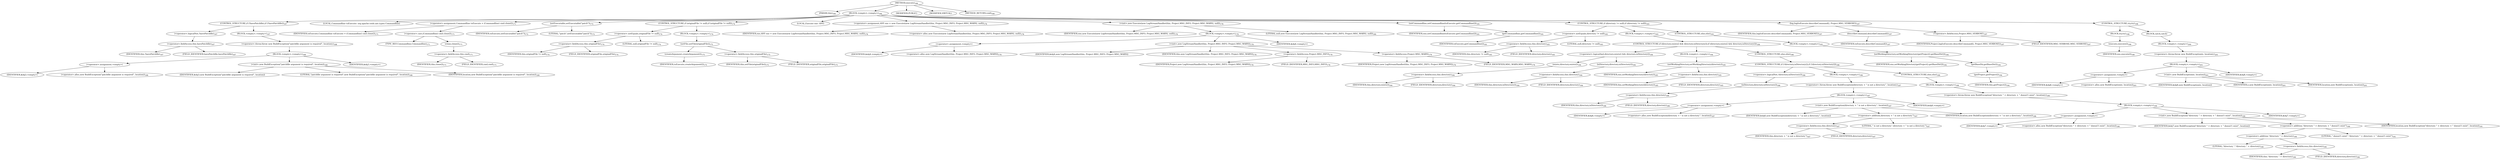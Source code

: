 digraph "execute" {  
"190" [label = <(METHOD,execute)<SUB>166</SUB>> ]
"6" [label = <(PARAM,this)<SUB>166</SUB>> ]
"191" [label = <(BLOCK,&lt;empty&gt;,&lt;empty&gt;)<SUB>166</SUB>> ]
"192" [label = <(CONTROL_STRUCTURE,if (!havePatchfile),if (!havePatchfile))<SUB>167</SUB>> ]
"193" [label = <(&lt;operator&gt;.logicalNot,!havePatchfile)<SUB>167</SUB>> ]
"194" [label = <(&lt;operator&gt;.fieldAccess,this.havePatchfile)<SUB>167</SUB>> ]
"195" [label = <(IDENTIFIER,this,!havePatchfile)<SUB>167</SUB>> ]
"196" [label = <(FIELD_IDENTIFIER,havePatchfile,havePatchfile)<SUB>167</SUB>> ]
"197" [label = <(BLOCK,&lt;empty&gt;,&lt;empty&gt;)<SUB>167</SUB>> ]
"198" [label = <(&lt;operator&gt;.throw,throw new BuildException(&quot;patchfile argument is required&quot;, location);)<SUB>168</SUB>> ]
"199" [label = <(BLOCK,&lt;empty&gt;,&lt;empty&gt;)<SUB>168</SUB>> ]
"200" [label = <(&lt;operator&gt;.assignment,&lt;empty&gt;)> ]
"201" [label = <(IDENTIFIER,$obj3,&lt;empty&gt;)> ]
"202" [label = <(&lt;operator&gt;.alloc,new BuildException(&quot;patchfile argument is required&quot;, location))<SUB>168</SUB>> ]
"203" [label = <(&lt;init&gt;,new BuildException(&quot;patchfile argument is required&quot;, location))<SUB>168</SUB>> ]
"204" [label = <(IDENTIFIER,$obj3,new BuildException(&quot;patchfile argument is required&quot;, location))> ]
"205" [label = <(LITERAL,&quot;patchfile argument is required&quot;,new BuildException(&quot;patchfile argument is required&quot;, location))<SUB>168</SUB>> ]
"206" [label = <(IDENTIFIER,location,new BuildException(&quot;patchfile argument is required&quot;, location))<SUB>169</SUB>> ]
"207" [label = <(IDENTIFIER,$obj3,&lt;empty&gt;)> ]
"208" [label = <(LOCAL,Commandline toExecute: org.apache.tools.ant.types.Commandline)> ]
"209" [label = <(&lt;operator&gt;.assignment,Commandline toExecute = (Commandline) cmd.clone())<SUB>171</SUB>> ]
"210" [label = <(IDENTIFIER,toExecute,Commandline toExecute = (Commandline) cmd.clone())<SUB>171</SUB>> ]
"211" [label = <(&lt;operator&gt;.cast,(Commandline) cmd.clone())<SUB>171</SUB>> ]
"212" [label = <(TYPE_REF,Commandline,Commandline)<SUB>171</SUB>> ]
"213" [label = <(clone,clone())<SUB>171</SUB>> ]
"214" [label = <(&lt;operator&gt;.fieldAccess,this.cmd)<SUB>171</SUB>> ]
"215" [label = <(IDENTIFIER,this,clone())<SUB>171</SUB>> ]
"216" [label = <(FIELD_IDENTIFIER,cmd,cmd)<SUB>171</SUB>> ]
"217" [label = <(setExecutable,setExecutable(&quot;patch&quot;))<SUB>172</SUB>> ]
"218" [label = <(IDENTIFIER,toExecute,setExecutable(&quot;patch&quot;))<SUB>172</SUB>> ]
"219" [label = <(LITERAL,&quot;patch&quot;,setExecutable(&quot;patch&quot;))<SUB>172</SUB>> ]
"220" [label = <(CONTROL_STRUCTURE,if (originalFile != null),if (originalFile != null))<SUB>174</SUB>> ]
"221" [label = <(&lt;operator&gt;.notEquals,originalFile != null)<SUB>174</SUB>> ]
"222" [label = <(&lt;operator&gt;.fieldAccess,this.originalFile)<SUB>174</SUB>> ]
"223" [label = <(IDENTIFIER,this,originalFile != null)<SUB>174</SUB>> ]
"224" [label = <(FIELD_IDENTIFIER,originalFile,originalFile)<SUB>174</SUB>> ]
"225" [label = <(LITERAL,null,originalFile != null)<SUB>174</SUB>> ]
"226" [label = <(BLOCK,&lt;empty&gt;,&lt;empty&gt;)<SUB>174</SUB>> ]
"227" [label = <(setFile,setFile(originalFile))<SUB>175</SUB>> ]
"228" [label = <(createArgument,createArgument())<SUB>175</SUB>> ]
"229" [label = <(IDENTIFIER,toExecute,createArgument())<SUB>175</SUB>> ]
"230" [label = <(&lt;operator&gt;.fieldAccess,this.originalFile)<SUB>175</SUB>> ]
"231" [label = <(IDENTIFIER,this,setFile(originalFile))<SUB>175</SUB>> ]
"232" [label = <(FIELD_IDENTIFIER,originalFile,originalFile)<SUB>175</SUB>> ]
"8" [label = <(LOCAL,Execute exe: ANY)> ]
"233" [label = <(&lt;operator&gt;.assignment,ANY exe = new Execute(new LogStreamHandler(this, Project.MSG_INFO, Project.MSG_WARN), null))<SUB>178</SUB>> ]
"234" [label = <(IDENTIFIER,exe,ANY exe = new Execute(new LogStreamHandler(this, Project.MSG_INFO, Project.MSG_WARN), null))<SUB>178</SUB>> ]
"235" [label = <(&lt;operator&gt;.alloc,new Execute(new LogStreamHandler(this, Project.MSG_INFO, Project.MSG_WARN), null))<SUB>178</SUB>> ]
"236" [label = <(&lt;init&gt;,new Execute(new LogStreamHandler(this, Project.MSG_INFO, Project.MSG_WARN), null))<SUB>178</SUB>> ]
"7" [label = <(IDENTIFIER,exe,new Execute(new LogStreamHandler(this, Project.MSG_INFO, Project.MSG_WARN), null))<SUB>178</SUB>> ]
"237" [label = <(BLOCK,&lt;empty&gt;,&lt;empty&gt;)<SUB>178</SUB>> ]
"238" [label = <(&lt;operator&gt;.assignment,&lt;empty&gt;)> ]
"239" [label = <(IDENTIFIER,$obj4,&lt;empty&gt;)> ]
"240" [label = <(&lt;operator&gt;.alloc,new LogStreamHandler(this, Project.MSG_INFO, Project.MSG_WARN))<SUB>178</SUB>> ]
"241" [label = <(&lt;init&gt;,new LogStreamHandler(this, Project.MSG_INFO, Project.MSG_WARN))<SUB>178</SUB>> ]
"242" [label = <(IDENTIFIER,$obj4,new LogStreamHandler(this, Project.MSG_INFO, Project.MSG_WARN))> ]
"5" [label = <(IDENTIFIER,this,new LogStreamHandler(this, Project.MSG_INFO, Project.MSG_WARN))<SUB>178</SUB>> ]
"243" [label = <(&lt;operator&gt;.fieldAccess,Project.MSG_INFO)<SUB>178</SUB>> ]
"244" [label = <(IDENTIFIER,Project,new LogStreamHandler(this, Project.MSG_INFO, Project.MSG_WARN))<SUB>178</SUB>> ]
"245" [label = <(FIELD_IDENTIFIER,MSG_INFO,MSG_INFO)<SUB>178</SUB>> ]
"246" [label = <(&lt;operator&gt;.fieldAccess,Project.MSG_WARN)<SUB>179</SUB>> ]
"247" [label = <(IDENTIFIER,Project,new LogStreamHandler(this, Project.MSG_INFO, Project.MSG_WARN))<SUB>179</SUB>> ]
"248" [label = <(FIELD_IDENTIFIER,MSG_WARN,MSG_WARN)<SUB>179</SUB>> ]
"249" [label = <(IDENTIFIER,$obj4,&lt;empty&gt;)> ]
"250" [label = <(LITERAL,null,new Execute(new LogStreamHandler(this, Project.MSG_INFO, Project.MSG_WARN), null))<SUB>180</SUB>> ]
"251" [label = <(setCommandline,setCommandline(toExecute.getCommandline()))<SUB>181</SUB>> ]
"252" [label = <(IDENTIFIER,exe,setCommandline(toExecute.getCommandline()))<SUB>181</SUB>> ]
"253" [label = <(getCommandline,getCommandline())<SUB>181</SUB>> ]
"254" [label = <(IDENTIFIER,toExecute,getCommandline())<SUB>181</SUB>> ]
"255" [label = <(CONTROL_STRUCTURE,if (directory != null),if (directory != null))<SUB>183</SUB>> ]
"256" [label = <(&lt;operator&gt;.notEquals,directory != null)<SUB>183</SUB>> ]
"257" [label = <(&lt;operator&gt;.fieldAccess,this.directory)<SUB>183</SUB>> ]
"258" [label = <(IDENTIFIER,this,directory != null)<SUB>183</SUB>> ]
"259" [label = <(FIELD_IDENTIFIER,directory,directory)<SUB>183</SUB>> ]
"260" [label = <(LITERAL,null,directory != null)<SUB>183</SUB>> ]
"261" [label = <(BLOCK,&lt;empty&gt;,&lt;empty&gt;)<SUB>183</SUB>> ]
"262" [label = <(CONTROL_STRUCTURE,if (directory.exists() &amp;&amp; directory.isDirectory()),if (directory.exists() &amp;&amp; directory.isDirectory()))<SUB>184</SUB>> ]
"263" [label = <(&lt;operator&gt;.logicalAnd,directory.exists() &amp;&amp; directory.isDirectory())<SUB>184</SUB>> ]
"264" [label = <(exists,directory.exists())<SUB>184</SUB>> ]
"265" [label = <(&lt;operator&gt;.fieldAccess,this.directory)<SUB>184</SUB>> ]
"266" [label = <(IDENTIFIER,this,directory.exists())<SUB>184</SUB>> ]
"267" [label = <(FIELD_IDENTIFIER,directory,directory)<SUB>184</SUB>> ]
"268" [label = <(isDirectory,directory.isDirectory())<SUB>184</SUB>> ]
"269" [label = <(&lt;operator&gt;.fieldAccess,this.directory)<SUB>184</SUB>> ]
"270" [label = <(IDENTIFIER,this,directory.isDirectory())<SUB>184</SUB>> ]
"271" [label = <(FIELD_IDENTIFIER,directory,directory)<SUB>184</SUB>> ]
"272" [label = <(BLOCK,&lt;empty&gt;,&lt;empty&gt;)<SUB>184</SUB>> ]
"273" [label = <(setWorkingDirectory,setWorkingDirectory(directory))<SUB>185</SUB>> ]
"274" [label = <(IDENTIFIER,exe,setWorkingDirectory(directory))<SUB>185</SUB>> ]
"275" [label = <(&lt;operator&gt;.fieldAccess,this.directory)<SUB>185</SUB>> ]
"276" [label = <(IDENTIFIER,this,setWorkingDirectory(directory))<SUB>185</SUB>> ]
"277" [label = <(FIELD_IDENTIFIER,directory,directory)<SUB>185</SUB>> ]
"278" [label = <(CONTROL_STRUCTURE,else,else)<SUB>186</SUB>> ]
"279" [label = <(CONTROL_STRUCTURE,if (!directory.isDirectory()),if (!directory.isDirectory()))<SUB>186</SUB>> ]
"280" [label = <(&lt;operator&gt;.logicalNot,!directory.isDirectory())<SUB>186</SUB>> ]
"281" [label = <(isDirectory,directory.isDirectory())<SUB>186</SUB>> ]
"282" [label = <(&lt;operator&gt;.fieldAccess,this.directory)<SUB>186</SUB>> ]
"283" [label = <(IDENTIFIER,this,directory.isDirectory())<SUB>186</SUB>> ]
"284" [label = <(FIELD_IDENTIFIER,directory,directory)<SUB>186</SUB>> ]
"285" [label = <(BLOCK,&lt;empty&gt;,&lt;empty&gt;)<SUB>186</SUB>> ]
"286" [label = <(&lt;operator&gt;.throw,throw new BuildException(directory + &quot; is not a directory.&quot;, location);)<SUB>187</SUB>> ]
"287" [label = <(BLOCK,&lt;empty&gt;,&lt;empty&gt;)<SUB>187</SUB>> ]
"288" [label = <(&lt;operator&gt;.assignment,&lt;empty&gt;)> ]
"289" [label = <(IDENTIFIER,$obj6,&lt;empty&gt;)> ]
"290" [label = <(&lt;operator&gt;.alloc,new BuildException(directory + &quot; is not a directory.&quot;, location))<SUB>187</SUB>> ]
"291" [label = <(&lt;init&gt;,new BuildException(directory + &quot; is not a directory.&quot;, location))<SUB>187</SUB>> ]
"292" [label = <(IDENTIFIER,$obj6,new BuildException(directory + &quot; is not a directory.&quot;, location))> ]
"293" [label = <(&lt;operator&gt;.addition,directory + &quot; is not a directory.&quot;)<SUB>187</SUB>> ]
"294" [label = <(&lt;operator&gt;.fieldAccess,this.directory)<SUB>187</SUB>> ]
"295" [label = <(IDENTIFIER,this,directory + &quot; is not a directory.&quot;)<SUB>187</SUB>> ]
"296" [label = <(FIELD_IDENTIFIER,directory,directory)<SUB>187</SUB>> ]
"297" [label = <(LITERAL,&quot; is not a directory.&quot;,directory + &quot; is not a directory.&quot;)<SUB>187</SUB>> ]
"298" [label = <(IDENTIFIER,location,new BuildException(directory + &quot; is not a directory.&quot;, location))<SUB>188</SUB>> ]
"299" [label = <(IDENTIFIER,$obj6,&lt;empty&gt;)> ]
"300" [label = <(CONTROL_STRUCTURE,else,else)<SUB>189</SUB>> ]
"301" [label = <(BLOCK,&lt;empty&gt;,&lt;empty&gt;)<SUB>189</SUB>> ]
"302" [label = <(&lt;operator&gt;.throw,throw new BuildException(&quot;directory &quot; + directory + &quot; doesn\'t exist&quot;, location);)<SUB>190</SUB>> ]
"303" [label = <(BLOCK,&lt;empty&gt;,&lt;empty&gt;)<SUB>190</SUB>> ]
"304" [label = <(&lt;operator&gt;.assignment,&lt;empty&gt;)> ]
"305" [label = <(IDENTIFIER,$obj7,&lt;empty&gt;)> ]
"306" [label = <(&lt;operator&gt;.alloc,new BuildException(&quot;directory &quot; + directory + &quot; doesn\'t exist&quot;, location))<SUB>190</SUB>> ]
"307" [label = <(&lt;init&gt;,new BuildException(&quot;directory &quot; + directory + &quot; doesn\'t exist&quot;, location))<SUB>190</SUB>> ]
"308" [label = <(IDENTIFIER,$obj7,new BuildException(&quot;directory &quot; + directory + &quot; doesn\'t exist&quot;, location))> ]
"309" [label = <(&lt;operator&gt;.addition,&quot;directory &quot; + directory + &quot; doesn\'t exist&quot;)<SUB>190</SUB>> ]
"310" [label = <(&lt;operator&gt;.addition,&quot;directory &quot; + directory)<SUB>190</SUB>> ]
"311" [label = <(LITERAL,&quot;directory &quot;,&quot;directory &quot; + directory)<SUB>190</SUB>> ]
"312" [label = <(&lt;operator&gt;.fieldAccess,this.directory)<SUB>190</SUB>> ]
"313" [label = <(IDENTIFIER,this,&quot;directory &quot; + directory)<SUB>190</SUB>> ]
"314" [label = <(FIELD_IDENTIFIER,directory,directory)<SUB>190</SUB>> ]
"315" [label = <(LITERAL,&quot; doesn\'t exist&quot;,&quot;directory &quot; + directory + &quot; doesn\'t exist&quot;)<SUB>191</SUB>> ]
"316" [label = <(IDENTIFIER,location,new BuildException(&quot;directory &quot; + directory + &quot; doesn\'t exist&quot;, location))<SUB>191</SUB>> ]
"317" [label = <(IDENTIFIER,$obj7,&lt;empty&gt;)> ]
"318" [label = <(CONTROL_STRUCTURE,else,else)<SUB>193</SUB>> ]
"319" [label = <(BLOCK,&lt;empty&gt;,&lt;empty&gt;)<SUB>193</SUB>> ]
"320" [label = <(setWorkingDirectory,setWorkingDirectory(getProject().getBaseDir()))<SUB>194</SUB>> ]
"321" [label = <(IDENTIFIER,exe,setWorkingDirectory(getProject().getBaseDir()))<SUB>194</SUB>> ]
"322" [label = <(getBaseDir,getBaseDir())<SUB>194</SUB>> ]
"323" [label = <(getProject,getProject())<SUB>194</SUB>> ]
"9" [label = <(IDENTIFIER,this,getProject())<SUB>194</SUB>> ]
"324" [label = <(log,log(toExecute.describeCommand(), Project.MSG_VERBOSE))<SUB>197</SUB>> ]
"10" [label = <(IDENTIFIER,this,log(toExecute.describeCommand(), Project.MSG_VERBOSE))<SUB>197</SUB>> ]
"325" [label = <(describeCommand,describeCommand())<SUB>197</SUB>> ]
"326" [label = <(IDENTIFIER,toExecute,describeCommand())<SUB>197</SUB>> ]
"327" [label = <(&lt;operator&gt;.fieldAccess,Project.MSG_VERBOSE)<SUB>197</SUB>> ]
"328" [label = <(IDENTIFIER,Project,log(toExecute.describeCommand(), Project.MSG_VERBOSE))<SUB>197</SUB>> ]
"329" [label = <(FIELD_IDENTIFIER,MSG_VERBOSE,MSG_VERBOSE)<SUB>197</SUB>> ]
"330" [label = <(CONTROL_STRUCTURE,try,try)<SUB>198</SUB>> ]
"331" [label = <(BLOCK,try,try)<SUB>198</SUB>> ]
"332" [label = <(execute,execute())<SUB>199</SUB>> ]
"333" [label = <(IDENTIFIER,exe,execute())<SUB>199</SUB>> ]
"334" [label = <(BLOCK,catch,catch)> ]
"335" [label = <(BLOCK,&lt;empty&gt;,&lt;empty&gt;)<SUB>200</SUB>> ]
"336" [label = <(&lt;operator&gt;.throw,throw new BuildException(e, location);)<SUB>201</SUB>> ]
"337" [label = <(BLOCK,&lt;empty&gt;,&lt;empty&gt;)<SUB>201</SUB>> ]
"338" [label = <(&lt;operator&gt;.assignment,&lt;empty&gt;)> ]
"339" [label = <(IDENTIFIER,$obj8,&lt;empty&gt;)> ]
"340" [label = <(&lt;operator&gt;.alloc,new BuildException(e, location))<SUB>201</SUB>> ]
"341" [label = <(&lt;init&gt;,new BuildException(e, location))<SUB>201</SUB>> ]
"342" [label = <(IDENTIFIER,$obj8,new BuildException(e, location))> ]
"343" [label = <(IDENTIFIER,e,new BuildException(e, location))<SUB>201</SUB>> ]
"344" [label = <(IDENTIFIER,location,new BuildException(e, location))<SUB>201</SUB>> ]
"345" [label = <(IDENTIFIER,$obj8,&lt;empty&gt;)> ]
"346" [label = <(MODIFIER,PUBLIC)> ]
"347" [label = <(MODIFIER,VIRTUAL)> ]
"348" [label = <(METHOD_RETURN,void)<SUB>166</SUB>> ]
  "190" -> "6" 
  "190" -> "191" 
  "190" -> "346" 
  "190" -> "347" 
  "190" -> "348" 
  "191" -> "192" 
  "191" -> "208" 
  "191" -> "209" 
  "191" -> "217" 
  "191" -> "220" 
  "191" -> "8" 
  "191" -> "233" 
  "191" -> "236" 
  "191" -> "251" 
  "191" -> "255" 
  "191" -> "324" 
  "191" -> "330" 
  "192" -> "193" 
  "192" -> "197" 
  "193" -> "194" 
  "194" -> "195" 
  "194" -> "196" 
  "197" -> "198" 
  "198" -> "199" 
  "199" -> "200" 
  "199" -> "203" 
  "199" -> "207" 
  "200" -> "201" 
  "200" -> "202" 
  "203" -> "204" 
  "203" -> "205" 
  "203" -> "206" 
  "209" -> "210" 
  "209" -> "211" 
  "211" -> "212" 
  "211" -> "213" 
  "213" -> "214" 
  "214" -> "215" 
  "214" -> "216" 
  "217" -> "218" 
  "217" -> "219" 
  "220" -> "221" 
  "220" -> "226" 
  "221" -> "222" 
  "221" -> "225" 
  "222" -> "223" 
  "222" -> "224" 
  "226" -> "227" 
  "227" -> "228" 
  "227" -> "230" 
  "228" -> "229" 
  "230" -> "231" 
  "230" -> "232" 
  "233" -> "234" 
  "233" -> "235" 
  "236" -> "7" 
  "236" -> "237" 
  "236" -> "250" 
  "237" -> "238" 
  "237" -> "241" 
  "237" -> "249" 
  "238" -> "239" 
  "238" -> "240" 
  "241" -> "242" 
  "241" -> "5" 
  "241" -> "243" 
  "241" -> "246" 
  "243" -> "244" 
  "243" -> "245" 
  "246" -> "247" 
  "246" -> "248" 
  "251" -> "252" 
  "251" -> "253" 
  "253" -> "254" 
  "255" -> "256" 
  "255" -> "261" 
  "255" -> "318" 
  "256" -> "257" 
  "256" -> "260" 
  "257" -> "258" 
  "257" -> "259" 
  "261" -> "262" 
  "262" -> "263" 
  "262" -> "272" 
  "262" -> "278" 
  "263" -> "264" 
  "263" -> "268" 
  "264" -> "265" 
  "265" -> "266" 
  "265" -> "267" 
  "268" -> "269" 
  "269" -> "270" 
  "269" -> "271" 
  "272" -> "273" 
  "273" -> "274" 
  "273" -> "275" 
  "275" -> "276" 
  "275" -> "277" 
  "278" -> "279" 
  "279" -> "280" 
  "279" -> "285" 
  "279" -> "300" 
  "280" -> "281" 
  "281" -> "282" 
  "282" -> "283" 
  "282" -> "284" 
  "285" -> "286" 
  "286" -> "287" 
  "287" -> "288" 
  "287" -> "291" 
  "287" -> "299" 
  "288" -> "289" 
  "288" -> "290" 
  "291" -> "292" 
  "291" -> "293" 
  "291" -> "298" 
  "293" -> "294" 
  "293" -> "297" 
  "294" -> "295" 
  "294" -> "296" 
  "300" -> "301" 
  "301" -> "302" 
  "302" -> "303" 
  "303" -> "304" 
  "303" -> "307" 
  "303" -> "317" 
  "304" -> "305" 
  "304" -> "306" 
  "307" -> "308" 
  "307" -> "309" 
  "307" -> "316" 
  "309" -> "310" 
  "309" -> "315" 
  "310" -> "311" 
  "310" -> "312" 
  "312" -> "313" 
  "312" -> "314" 
  "318" -> "319" 
  "319" -> "320" 
  "320" -> "321" 
  "320" -> "322" 
  "322" -> "323" 
  "323" -> "9" 
  "324" -> "10" 
  "324" -> "325" 
  "324" -> "327" 
  "325" -> "326" 
  "327" -> "328" 
  "327" -> "329" 
  "330" -> "331" 
  "330" -> "334" 
  "331" -> "332" 
  "332" -> "333" 
  "334" -> "335" 
  "335" -> "336" 
  "336" -> "337" 
  "337" -> "338" 
  "337" -> "341" 
  "337" -> "345" 
  "338" -> "339" 
  "338" -> "340" 
  "341" -> "342" 
  "341" -> "343" 
  "341" -> "344" 
}
